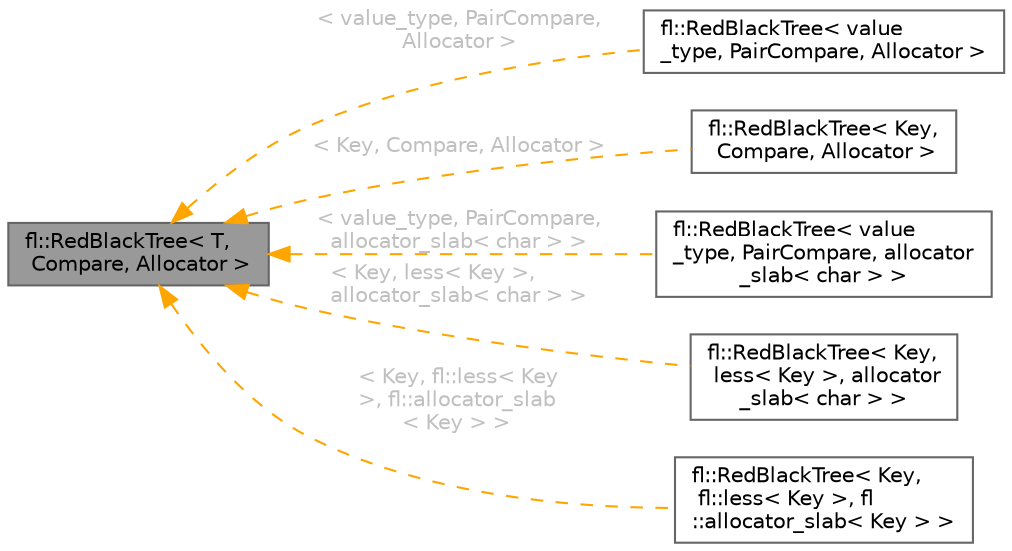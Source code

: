 digraph "fl::RedBlackTree&lt; T, Compare, Allocator &gt;"
{
 // INTERACTIVE_SVG=YES
 // LATEX_PDF_SIZE
  bgcolor="transparent";
  edge [fontname=Helvetica,fontsize=10,labelfontname=Helvetica,labelfontsize=10];
  node [fontname=Helvetica,fontsize=10,shape=box,height=0.2,width=0.4];
  rankdir="LR";
  Node1 [id="Node000001",label="fl::RedBlackTree\< T,\l Compare, Allocator \>",height=0.2,width=0.4,color="gray40", fillcolor="grey60", style="filled", fontcolor="black",tooltip=" "];
  Node1 -> Node2 [id="edge1_Node000001_Node000002",dir="back",color="orange",style="dashed",tooltip=" ",label=" \< value_type, PairCompare,\l Allocator \>",fontcolor="grey" ];
  Node2 [id="Node000002",label="fl::RedBlackTree\< value\l_type, PairCompare, Allocator \>",height=0.2,width=0.4,color="gray40", fillcolor="white", style="filled",URL="$dd/d28/classfl_1_1_red_black_tree.html",tooltip=" "];
  Node1 -> Node3 [id="edge2_Node000001_Node000003",dir="back",color="orange",style="dashed",tooltip=" ",label=" \< Key, Compare, Allocator \>",fontcolor="grey" ];
  Node3 [id="Node000003",label="fl::RedBlackTree\< Key,\l Compare, Allocator \>",height=0.2,width=0.4,color="gray40", fillcolor="white", style="filled",URL="$dd/d28/classfl_1_1_red_black_tree.html",tooltip=" "];
  Node1 -> Node4 [id="edge3_Node000001_Node000004",dir="back",color="orange",style="dashed",tooltip=" ",label=" \< value_type, PairCompare,\l allocator_slab\< char \> \>",fontcolor="grey" ];
  Node4 [id="Node000004",label="fl::RedBlackTree\< value\l_type, PairCompare, allocator\l_slab\< char \> \>",height=0.2,width=0.4,color="gray40", fillcolor="white", style="filled",URL="$dd/d28/classfl_1_1_red_black_tree.html",tooltip=" "];
  Node1 -> Node5 [id="edge4_Node000001_Node000005",dir="back",color="orange",style="dashed",tooltip=" ",label=" \< Key, less\< Key \>,\l allocator_slab\< char \> \>",fontcolor="grey" ];
  Node5 [id="Node000005",label="fl::RedBlackTree\< Key,\l less\< Key \>, allocator\l_slab\< char \> \>",height=0.2,width=0.4,color="gray40", fillcolor="white", style="filled",URL="$dd/d28/classfl_1_1_red_black_tree.html",tooltip=" "];
  Node1 -> Node6 [id="edge5_Node000001_Node000006",dir="back",color="orange",style="dashed",tooltip=" ",label=" \< Key, fl::less\< Key\l \>, fl::allocator_slab\l\< Key \> \>",fontcolor="grey" ];
  Node6 [id="Node000006",label="fl::RedBlackTree\< Key,\l fl::less\< Key \>, fl\l::allocator_slab\< Key \> \>",height=0.2,width=0.4,color="gray40", fillcolor="white", style="filled",URL="$dd/d28/classfl_1_1_red_black_tree.html",tooltip=" "];
}
